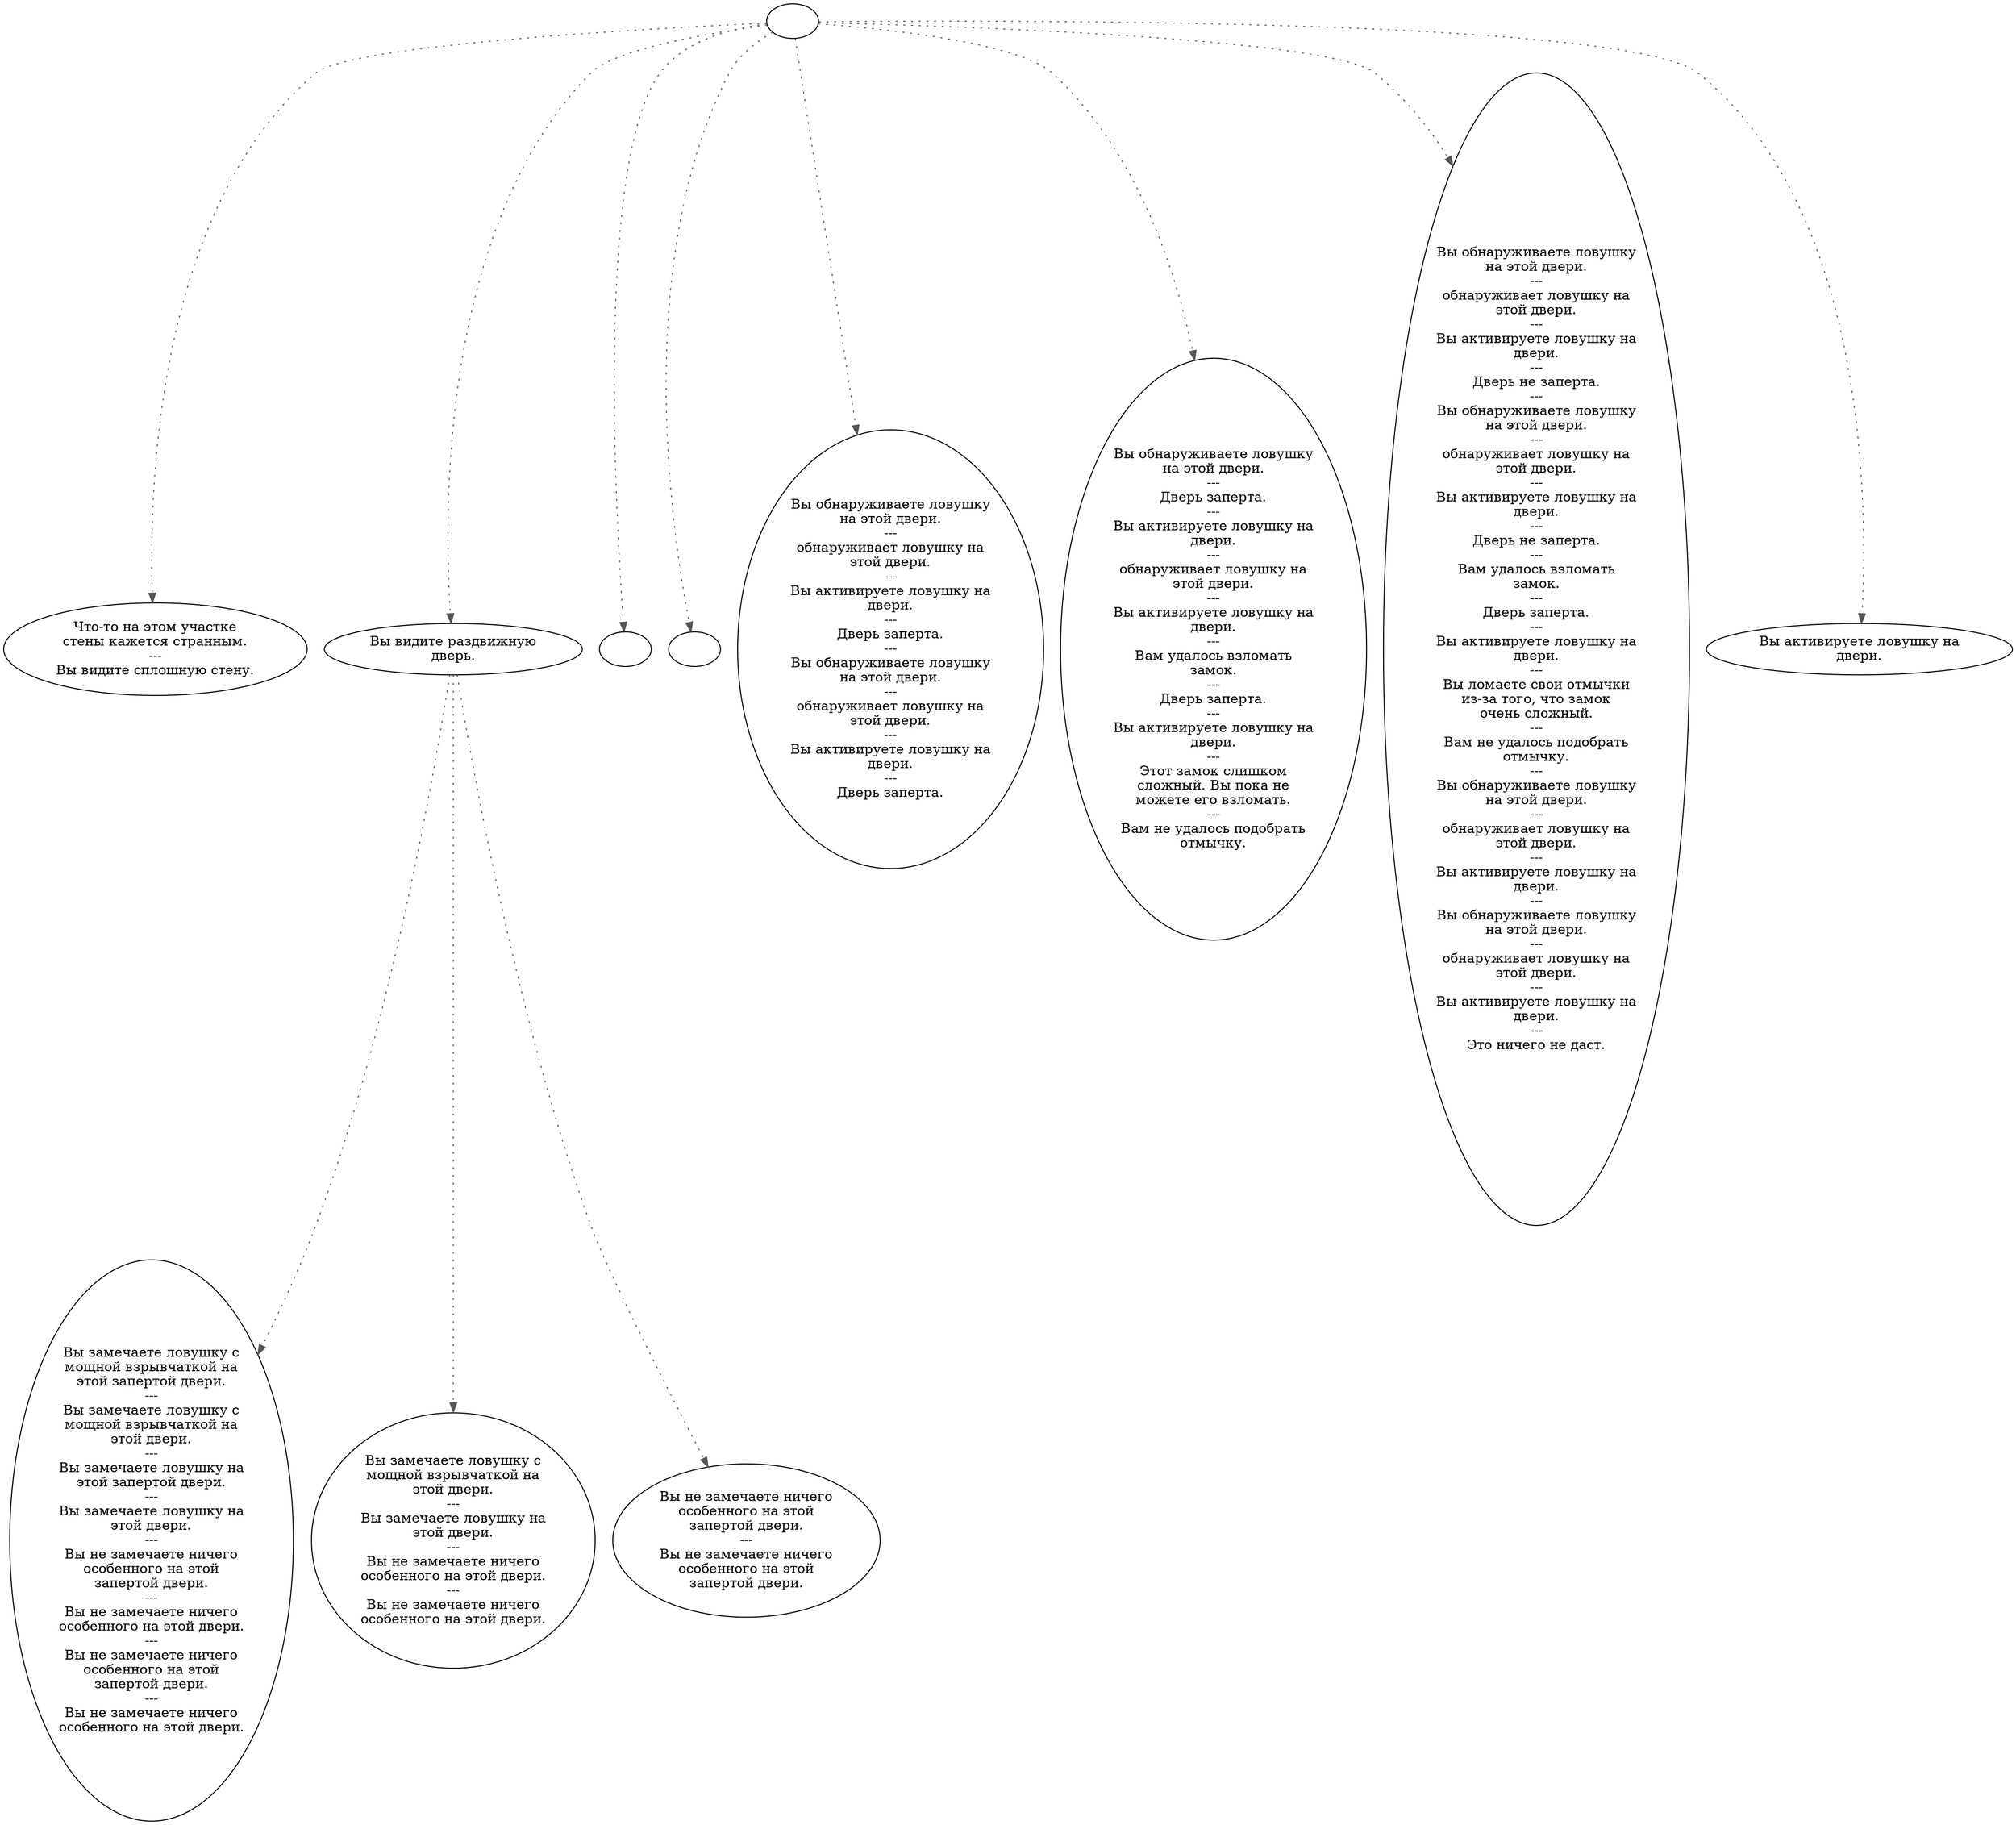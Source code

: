 digraph setdoor {
  "start" [style=filled       fillcolor="#FFFFFF"       color="#000000"]
  "start" -> "look_at_p_proc" [style=dotted color="#555555"]
  "start" -> "description_p_proc" [style=dotted color="#555555"]
  "start" -> "map_update_p_proc" [style=dotted color="#555555"]
  "start" -> "map_enter_p_proc" [style=dotted color="#555555"]
  "start" -> "use_p_proc" [style=dotted color="#555555"]
  "start" -> "use_skill_on_p_proc" [style=dotted color="#555555"]
  "start" -> "use_obj_on_p_proc" [style=dotted color="#555555"]
  "start" -> "damage_p_proc" [style=dotted color="#555555"]
  "start" [label=""]
  "look_at_p_proc" [style=filled       fillcolor="#FFFFFF"       color="#000000"]
  "look_at_p_proc" [label="Что-то на этом участке\nстены кажется странным.\n---\nВы видите сплошную стену."]
  "description_p_proc" [style=filled       fillcolor="#FFFFFF"       color="#000000"]
  "description_p_proc" -> "Locked_And_Trapped" [style=dotted color="#555555"]
  "description_p_proc" -> "Door_Trapped" [style=dotted color="#555555"]
  "description_p_proc" -> "Door_Locked" [style=dotted color="#555555"]
  "description_p_proc" [label="Вы видите раздвижную\nдверь."]
  "use_p_proc" [style=filled       fillcolor="#FFFFFF"       color="#000000"]
  "use_p_proc" [label="Вы обнаруживаете ловушку\nна этой двери.\n---\nобнаруживает ловушку на\nэтой двери.\n---\nВы активируете ловушку на\nдвери.\n---\nДверь заперта.\n---\nВы обнаруживаете ловушку\nна этой двери.\n---\nобнаруживает ловушку на\nэтой двери.\n---\nВы активируете ловушку на\nдвери.\n---\nДверь заперта."]
  "use_skill_on_p_proc" [style=filled       fillcolor="#FFFFFF"       color="#000000"]
  "use_skill_on_p_proc" [label="Вы обнаруживаете ловушку\nна этой двери.\n---\nДверь заперта.\n---\nВы активируете ловушку на\nдвери.\n---\nобнаруживает ловушку на\nэтой двери.\n---\nВы активируете ловушку на\nдвери.\n---\nВам удалось взломать\nзамок.\n---\nДверь заперта.\n---\nВы активируете ловушку на\nдвери.\n---\nЭтот замок слишком\nсложный. Вы пока не\nможете его взломать.\n---\nВам не удалось подобрать\nотмычку."]
  "use_obj_on_p_proc" [style=filled       fillcolor="#FFFFFF"       color="#000000"]
  "use_obj_on_p_proc" [label="Вы обнаруживаете ловушку\nна этой двери.\n---\nобнаруживает ловушку на\nэтой двери.\n---\nВы активируете ловушку на\nдвери.\n---\nДверь не заперта.\n---\nВы обнаруживаете ловушку\nна этой двери.\n---\nобнаруживает ловушку на\nэтой двери.\n---\nВы активируете ловушку на\nдвери.\n---\nДверь не заперта.\n---\nВам удалось взломать\nзамок.\n---\nДверь заперта.\n---\nВы активируете ловушку на\nдвери.\n---\nВы ломаете свои отмычки\nиз-за того, что замок\nочень сложный.\n---\nВам не удалось подобрать\nотмычку.\n---\nВы обнаруживаете ловушку\nна этой двери.\n---\nобнаруживает ловушку на\nэтой двери.\n---\nВы активируете ловушку на\nдвери.\n---\nВы обнаруживаете ловушку\nна этой двери.\n---\nобнаруживает ловушку на\nэтой двери.\n---\nВы активируете ловушку на\nдвери.\n---\nЭто ничего не даст."]
  "map_enter_p_proc" [style=filled       fillcolor="#FFFFFF"       color="#000000"]
  "map_enter_p_proc" [label=""]
  "map_update_p_proc" [style=filled       fillcolor="#FFFFFF"       color="#000000"]
  "map_update_p_proc" [label=""]
  "damage_p_proc" [style=filled       fillcolor="#FFFFFF"       color="#000000"]
  "damage_p_proc" [label="Вы активируете ловушку на\nдвери."]
  "Locked_And_Trapped" [style=filled       fillcolor="#FFFFFF"       color="#000000"]
  "Locked_And_Trapped" [label="Вы замечаете ловушку с\nмощной взрывчаткой на\nэтой запертой двери.\n---\nВы замечаете ловушку с\nмощной взрывчаткой на\nэтой двери.\n---\nВы замечаете ловушку на\nэтой запертой двери.\n---\nВы замечаете ловушку на\nэтой двери.\n---\nВы не замечаете ничего\nособенного на этой\nзапертой двери.\n---\nВы не замечаете ничего\nособенного на этой двери.\n---\nВы не замечаете ничего\nособенного на этой\nзапертой двери.\n---\nВы не замечаете ничего\nособенного на этой двери."]
  "Door_Locked" [style=filled       fillcolor="#FFFFFF"       color="#000000"]
  "Door_Locked" [label="Вы не замечаете ничего\nособенного на этой\nзапертой двери.\n---\nВы не замечаете ничего\nособенного на этой\nзапертой двери."]
  "Door_Trapped" [style=filled       fillcolor="#FFFFFF"       color="#000000"]
  "Door_Trapped" [label="Вы замечаете ловушку с\nмощной взрывчаткой на\nэтой двери.\n---\nВы замечаете ловушку на\nэтой двери.\n---\nВы не замечаете ничего\nособенного на этой двери.\n---\nВы не замечаете ничего\nособенного на этой двери."]
}